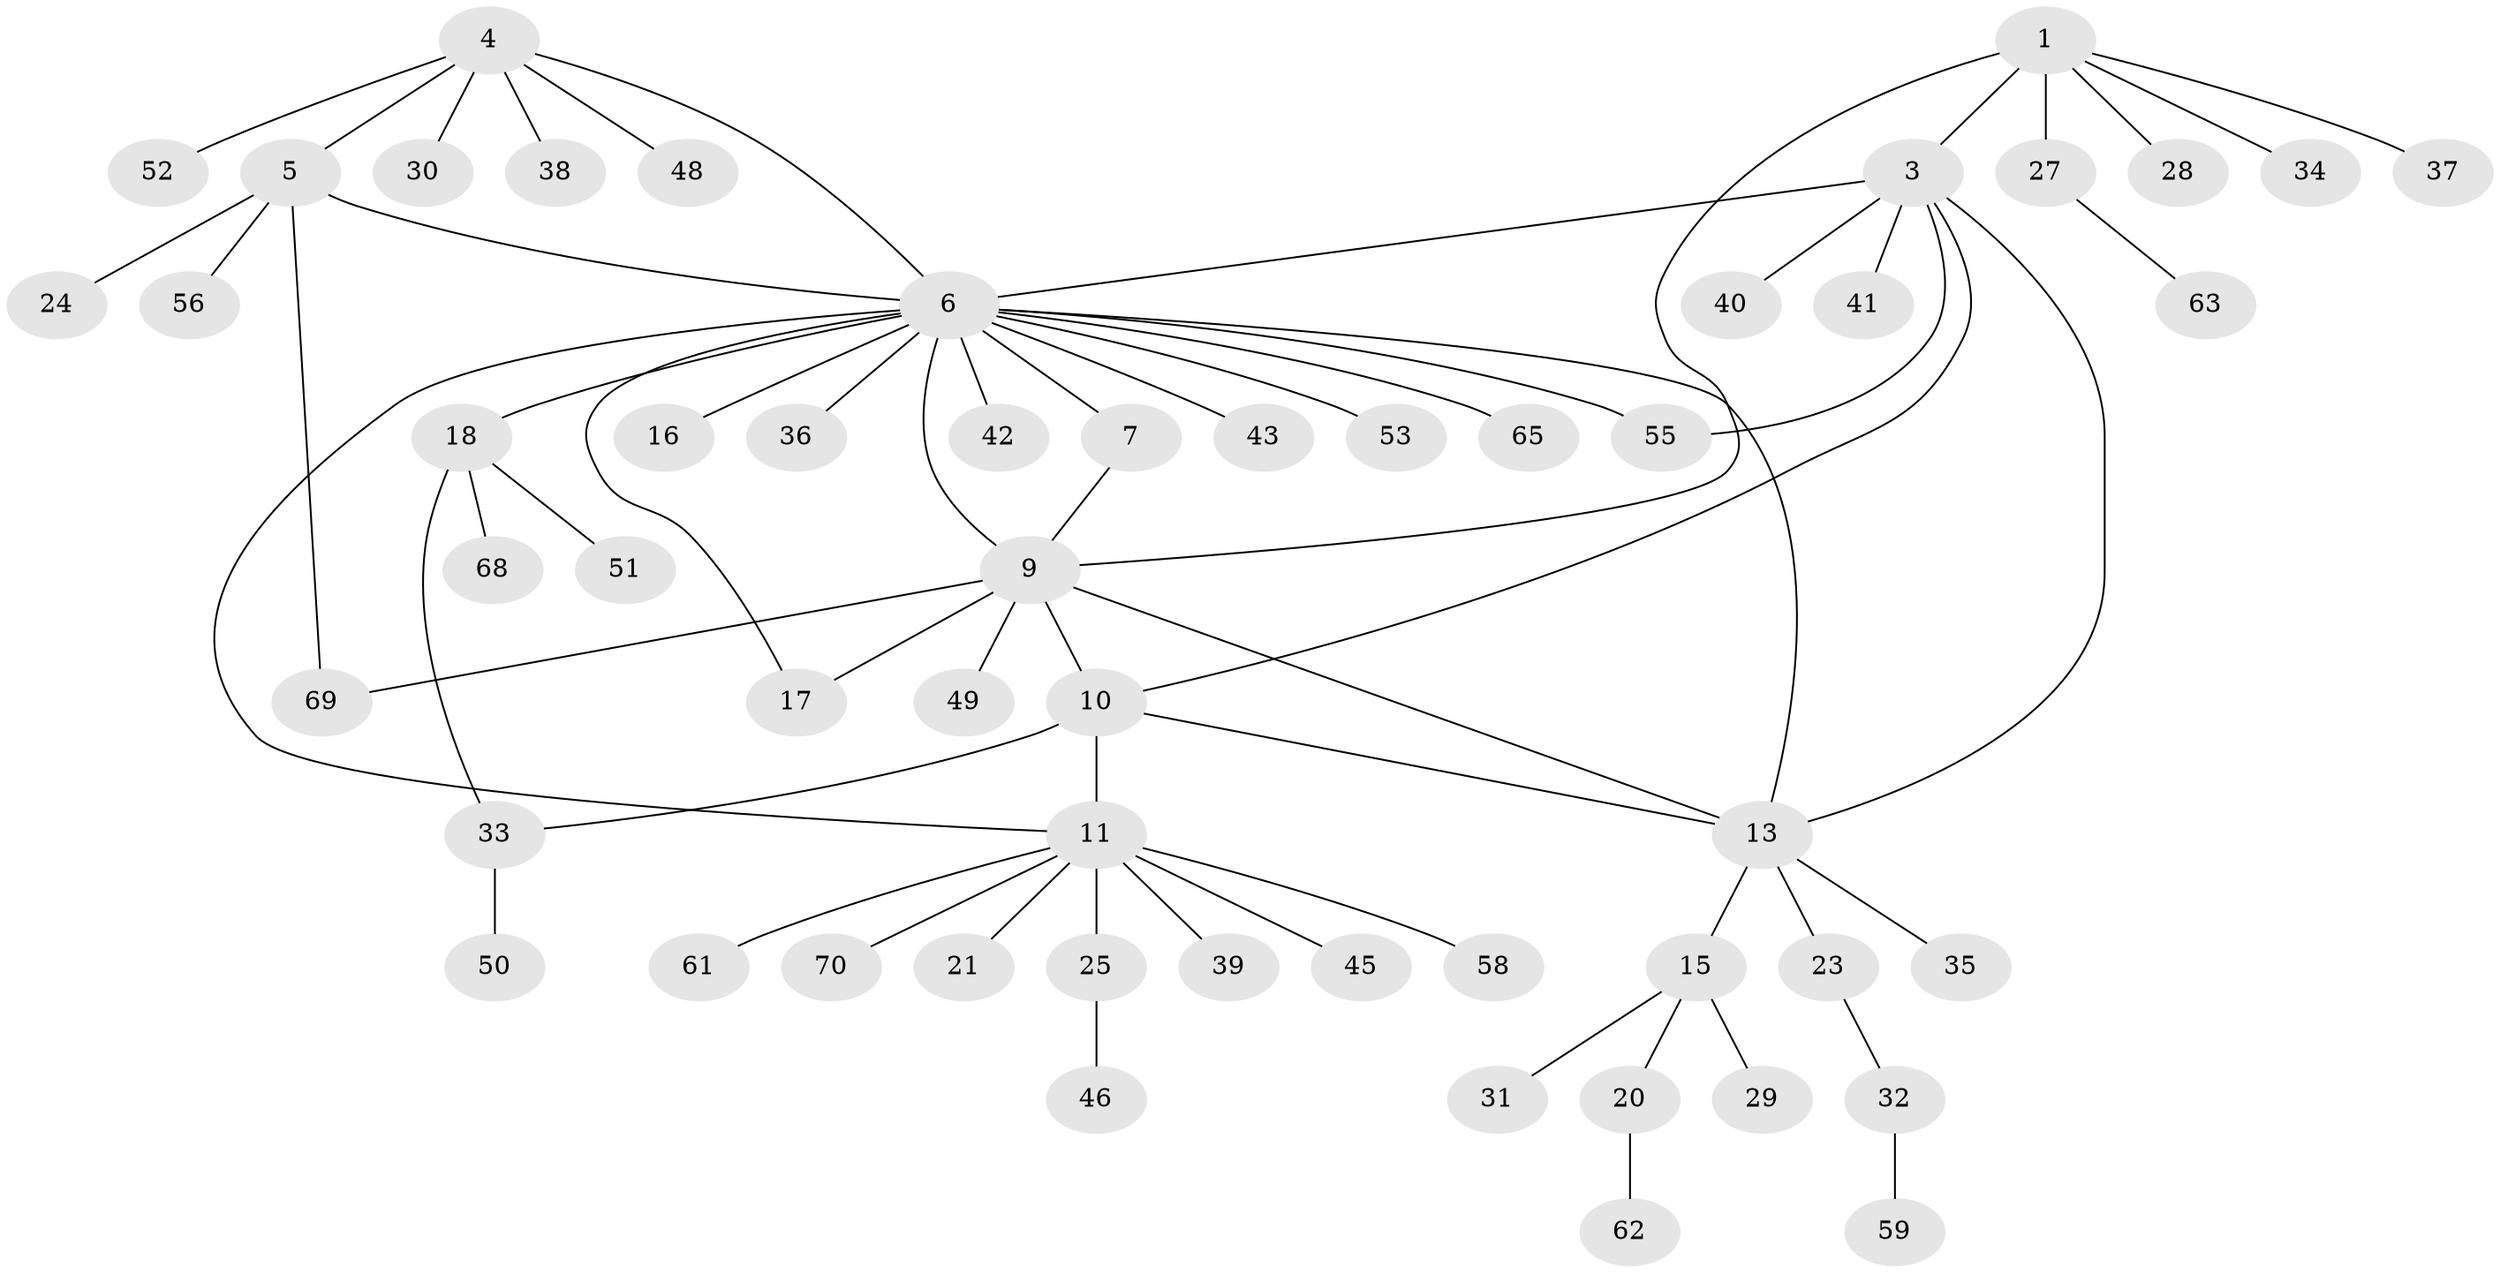 // original degree distribution, {7: 0.056338028169014086, 2: 0.15492957746478872, 8: 0.028169014084507043, 5: 0.014084507042253521, 11: 0.014084507042253521, 3: 0.08450704225352113, 9: 0.014084507042253521, 6: 0.028169014084507043, 4: 0.028169014084507043, 1: 0.5774647887323944}
// Generated by graph-tools (version 1.1) at 2025/42/03/06/25 10:42:12]
// undirected, 55 vertices, 66 edges
graph export_dot {
graph [start="1"]
  node [color=gray90,style=filled];
  1 [super="+2"];
  3 [super="+44"];
  4 [super="+60"];
  5 [super="+26"];
  6 [super="+8"];
  7 [super="+66"];
  9 [super="+67"];
  10;
  11 [super="+12"];
  13 [super="+14"];
  15 [super="+54"];
  16;
  17 [super="+22"];
  18 [super="+19"];
  20 [super="+47"];
  21;
  23;
  24;
  25;
  27 [super="+64"];
  28;
  29;
  30;
  31;
  32 [super="+71"];
  33 [super="+57"];
  34;
  35;
  36;
  37;
  38;
  39;
  40;
  41;
  42;
  43;
  45;
  46;
  48;
  49;
  50;
  51;
  52;
  53;
  55;
  56;
  58;
  59;
  61;
  62;
  63;
  65;
  68;
  69;
  70;
  1 -- 3 [weight=2];
  1 -- 9;
  1 -- 27;
  1 -- 28;
  1 -- 34;
  1 -- 37;
  3 -- 6;
  3 -- 10;
  3 -- 40;
  3 -- 41;
  3 -- 13;
  3 -- 55;
  4 -- 5;
  4 -- 6;
  4 -- 30;
  4 -- 38;
  4 -- 48;
  4 -- 52;
  5 -- 6;
  5 -- 24;
  5 -- 69;
  5 -- 56;
  6 -- 16;
  6 -- 42;
  6 -- 43;
  6 -- 55;
  6 -- 11;
  6 -- 65;
  6 -- 18;
  6 -- 36;
  6 -- 53;
  6 -- 7;
  6 -- 9;
  6 -- 13;
  6 -- 17;
  7 -- 9;
  9 -- 10;
  9 -- 17;
  9 -- 49;
  9 -- 69;
  9 -- 13;
  10 -- 11 [weight=2];
  10 -- 13;
  10 -- 33;
  11 -- 45;
  11 -- 61;
  11 -- 70;
  11 -- 39;
  11 -- 21;
  11 -- 25;
  11 -- 58;
  13 -- 15 [weight=2];
  13 -- 35;
  13 -- 23;
  15 -- 20;
  15 -- 29;
  15 -- 31;
  18 -- 33;
  18 -- 68;
  18 -- 51;
  20 -- 62;
  23 -- 32;
  25 -- 46;
  27 -- 63;
  32 -- 59;
  33 -- 50;
}
